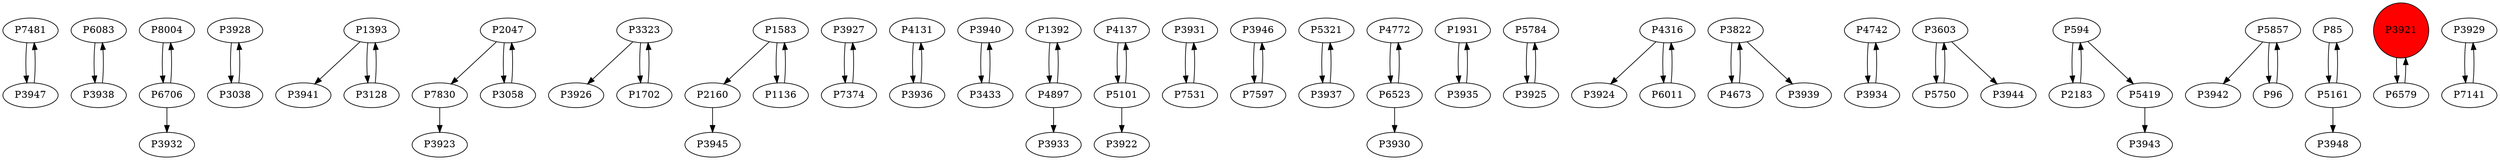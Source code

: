 digraph {
	P7481 -> P3947
	P6083 -> P3938
	P8004 -> P6706
	P3928 -> P3038
	P1393 -> P3941
	P3038 -> P3928
	P2047 -> P7830
	P3323 -> P3926
	P1583 -> P2160
	P3927 -> P7374
	P4131 -> P3936
	P3940 -> P3433
	P1392 -> P4897
	P1702 -> P3323
	P4137 -> P5101
	P3931 -> P7531
	P3946 -> P7597
	P5321 -> P3937
	P6706 -> P8004
	P4772 -> P6523
	P1931 -> P3935
	P5784 -> P3925
	P1583 -> P1136
	P7374 -> P3927
	P4316 -> P3924
	P3822 -> P4673
	P4742 -> P3934
	P6523 -> P3930
	P7531 -> P3931
	P3603 -> P5750
	P3128 -> P1393
	P5419 -> P3943
	P3925 -> P5784
	P3935 -> P1931
	P5857 -> P3942
	P4673 -> P3822
	P3433 -> P3940
	P3938 -> P6083
	P2183 -> P594
	P594 -> P2183
	P85 -> P5161
	P4316 -> P6011
	P3603 -> P3944
	P1393 -> P3128
	P6523 -> P4772
	P5101 -> P4137
	P3058 -> P2047
	P3947 -> P7481
	P6011 -> P4316
	P3323 -> P1702
	P2047 -> P3058
	P5161 -> P3948
	P3936 -> P4131
	P96 -> P5857
	P4897 -> P1392
	P5101 -> P3922
	P6706 -> P3932
	P3822 -> P3939
	P4897 -> P3933
	P3937 -> P5321
	P3921 -> P6579
	P2160 -> P3945
	P7830 -> P3923
	P3934 -> P4742
	P1136 -> P1583
	P594 -> P5419
	P3929 -> P7141
	P7597 -> P3946
	P7141 -> P3929
	P5161 -> P85
	P5857 -> P96
	P5750 -> P3603
	P6579 -> P3921
	P3921 [shape=circle]
	P3921 [style=filled]
	P3921 [fillcolor=red]
}